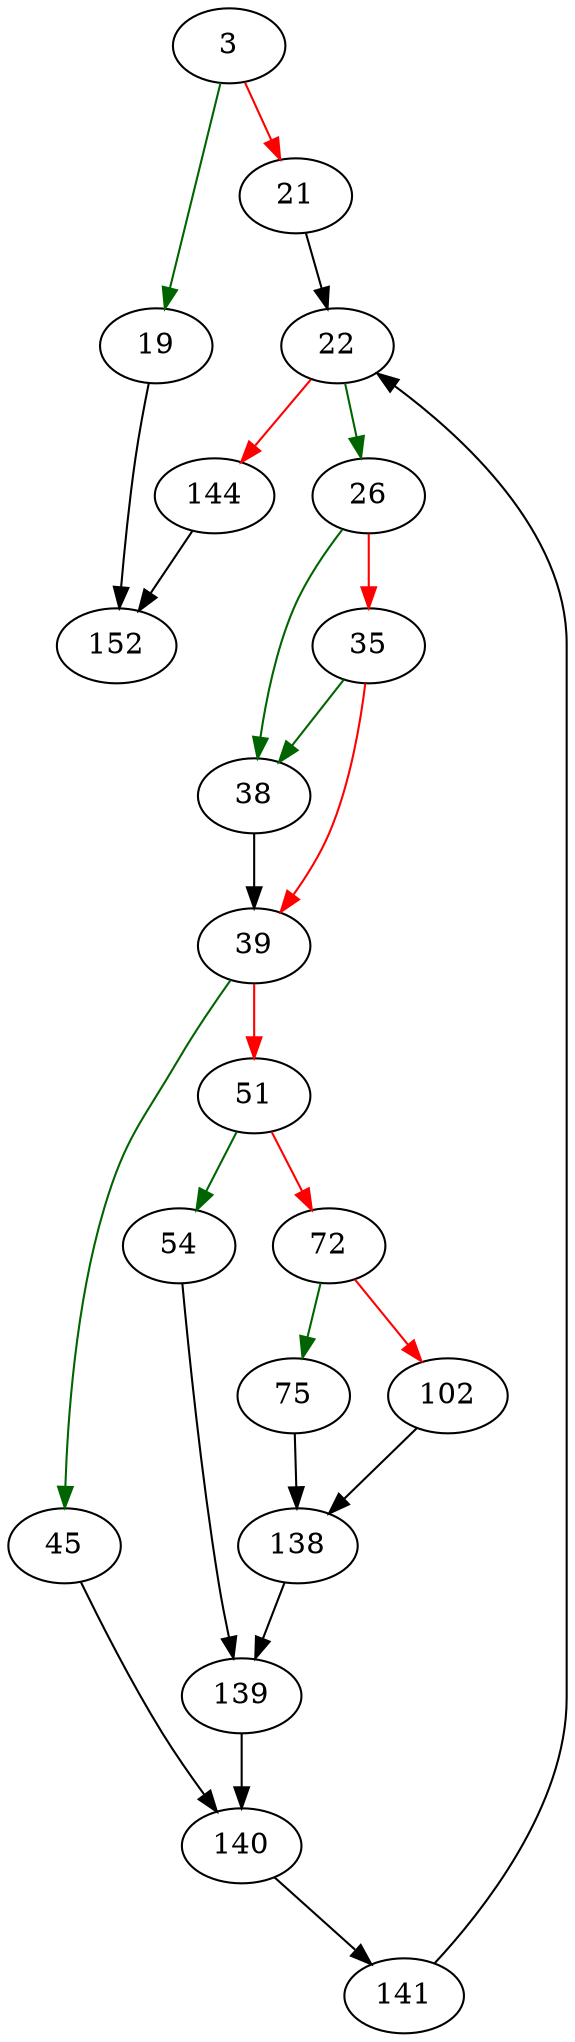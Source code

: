 strict digraph "charFunc" {
	// Node definitions.
	3 [entry=true];
	19;
	21;
	152;
	22;
	26;
	144;
	38;
	35;
	39;
	45;
	51;
	140;
	54;
	72;
	139;
	75;
	102;
	138;
	141;

	// Edge definitions.
	3 -> 19 [
		color=darkgreen
		cond=true
	];
	3 -> 21 [
		color=red
		cond=false
	];
	19 -> 152;
	21 -> 22;
	22 -> 26 [
		color=darkgreen
		cond=true
	];
	22 -> 144 [
		color=red
		cond=false
	];
	26 -> 38 [
		color=darkgreen
		cond=true
	];
	26 -> 35 [
		color=red
		cond=false
	];
	144 -> 152;
	38 -> 39;
	35 -> 38 [
		color=darkgreen
		cond=true
	];
	35 -> 39 [
		color=red
		cond=false
	];
	39 -> 45 [
		color=darkgreen
		cond=true
	];
	39 -> 51 [
		color=red
		cond=false
	];
	45 -> 140;
	51 -> 54 [
		color=darkgreen
		cond=true
	];
	51 -> 72 [
		color=red
		cond=false
	];
	140 -> 141;
	54 -> 139;
	72 -> 75 [
		color=darkgreen
		cond=true
	];
	72 -> 102 [
		color=red
		cond=false
	];
	139 -> 140;
	75 -> 138;
	102 -> 138;
	138 -> 139;
	141 -> 22;
}